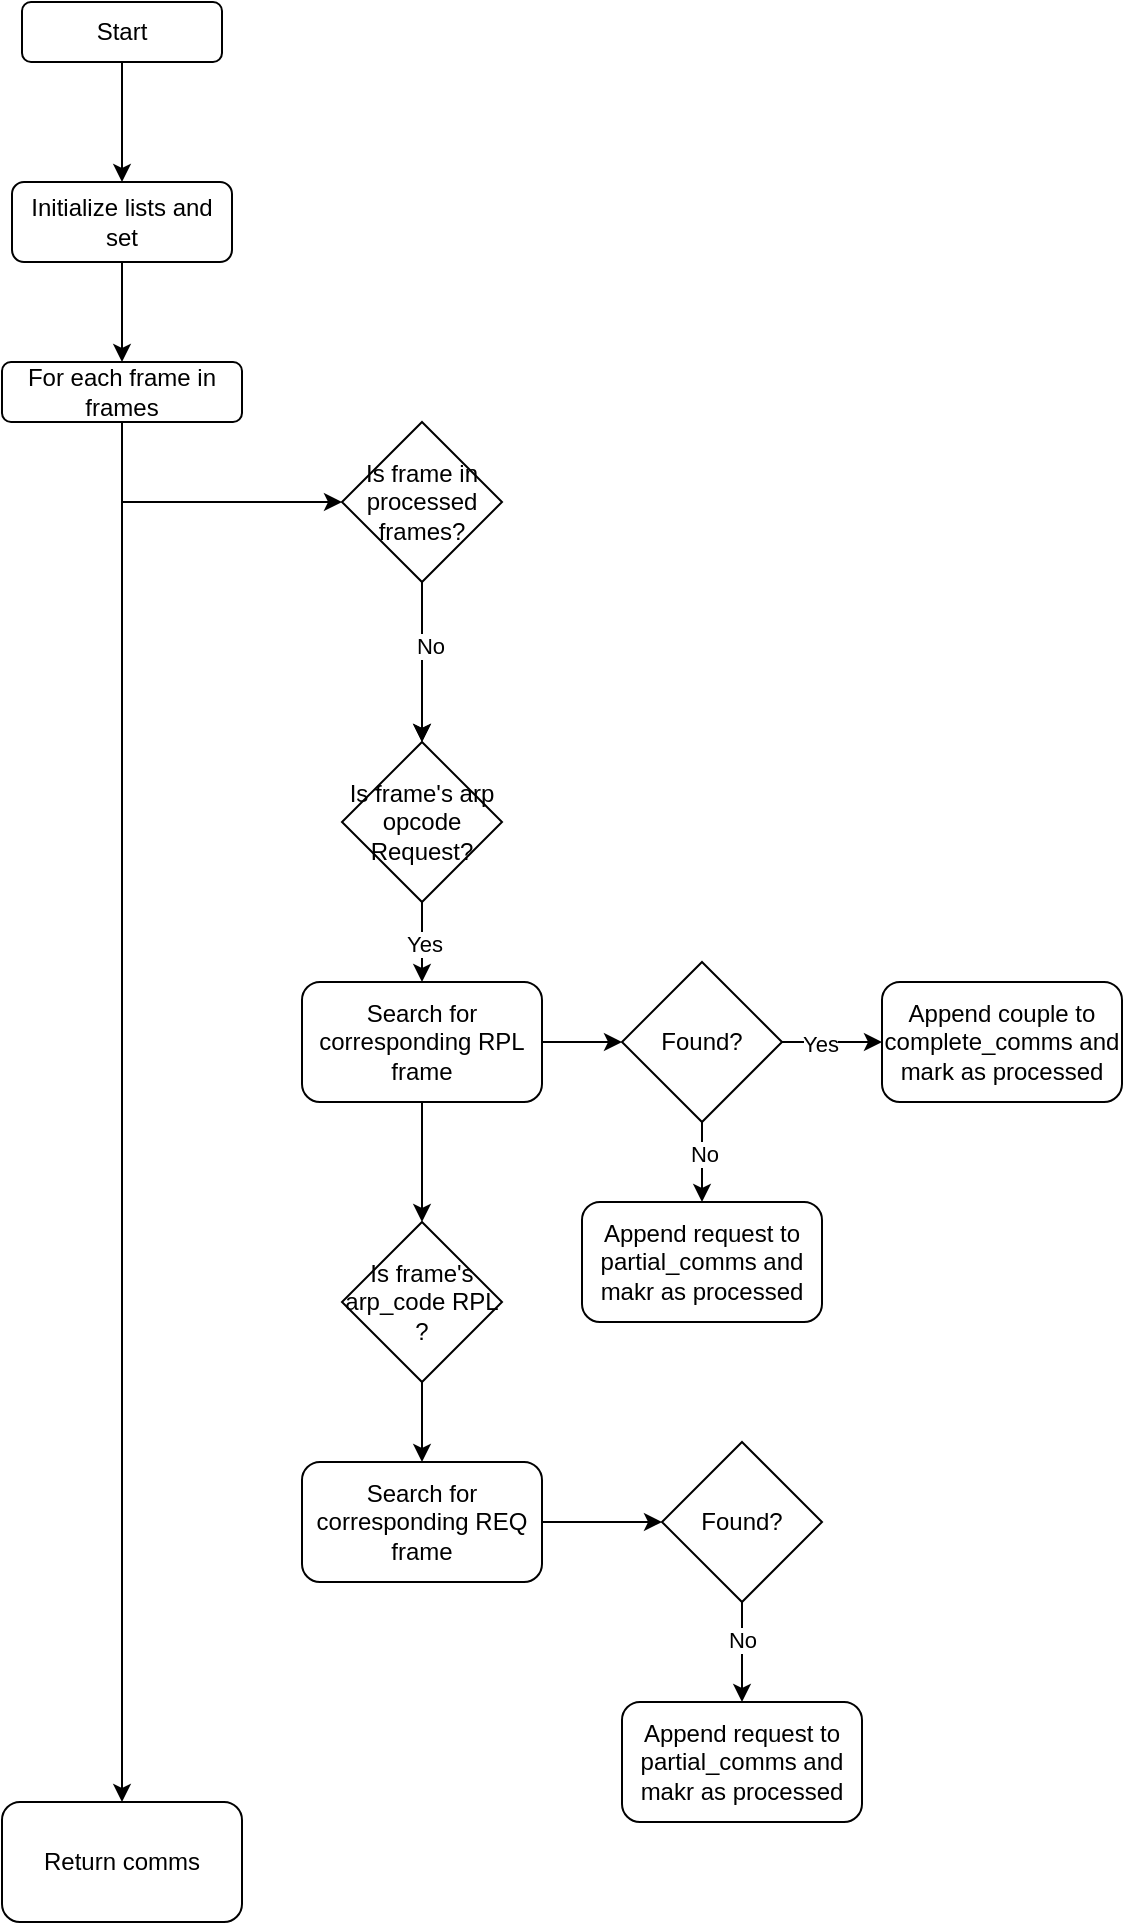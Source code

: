 <mxfile version="22.0.4" type="device">
  <diagram id="C5RBs43oDa-KdzZeNtuy" name="Page-1">
    <mxGraphModel dx="712" dy="782" grid="1" gridSize="10" guides="1" tooltips="1" connect="1" arrows="1" fold="1" page="1" pageScale="1" pageWidth="827" pageHeight="1169" math="0" shadow="0">
      <root>
        <mxCell id="WIyWlLk6GJQsqaUBKTNV-0" />
        <mxCell id="WIyWlLk6GJQsqaUBKTNV-1" parent="WIyWlLk6GJQsqaUBKTNV-0" />
        <mxCell id="pl3rzOe7wdrNcZlgVrJT-0" style="edgeStyle=orthogonalEdgeStyle;rounded=0;orthogonalLoop=1;jettySize=auto;html=1;exitX=0.5;exitY=1;exitDx=0;exitDy=0;" edge="1" parent="WIyWlLk6GJQsqaUBKTNV-1" source="WIyWlLk6GJQsqaUBKTNV-3" target="pl3rzOe7wdrNcZlgVrJT-1">
          <mxGeometry relative="1" as="geometry">
            <mxPoint x="210" y="160" as="targetPoint" />
          </mxGeometry>
        </mxCell>
        <mxCell id="WIyWlLk6GJQsqaUBKTNV-3" value="Start" style="rounded=1;whiteSpace=wrap;html=1;fontSize=12;glass=0;strokeWidth=1;shadow=0;" parent="WIyWlLk6GJQsqaUBKTNV-1" vertex="1">
          <mxGeometry x="160" y="80" width="100" height="30" as="geometry" />
        </mxCell>
        <mxCell id="pl3rzOe7wdrNcZlgVrJT-2" style="edgeStyle=orthogonalEdgeStyle;rounded=0;orthogonalLoop=1;jettySize=auto;html=1;exitX=0.5;exitY=1;exitDx=0;exitDy=0;entryX=0.5;entryY=0;entryDx=0;entryDy=0;" edge="1" parent="WIyWlLk6GJQsqaUBKTNV-1" source="pl3rzOe7wdrNcZlgVrJT-1" target="pl3rzOe7wdrNcZlgVrJT-3">
          <mxGeometry relative="1" as="geometry">
            <mxPoint x="210" y="260" as="targetPoint" />
          </mxGeometry>
        </mxCell>
        <mxCell id="pl3rzOe7wdrNcZlgVrJT-1" value="Initialize lists and set" style="rounded=1;whiteSpace=wrap;html=1;" vertex="1" parent="WIyWlLk6GJQsqaUBKTNV-1">
          <mxGeometry x="155" y="170" width="110" height="40" as="geometry" />
        </mxCell>
        <mxCell id="pl3rzOe7wdrNcZlgVrJT-5" style="edgeStyle=orthogonalEdgeStyle;rounded=0;orthogonalLoop=1;jettySize=auto;html=1;exitX=0.5;exitY=1;exitDx=0;exitDy=0;" edge="1" parent="WIyWlLk6GJQsqaUBKTNV-1" source="pl3rzOe7wdrNcZlgVrJT-3" target="pl3rzOe7wdrNcZlgVrJT-6">
          <mxGeometry relative="1" as="geometry">
            <mxPoint x="210" y="750" as="targetPoint" />
          </mxGeometry>
        </mxCell>
        <mxCell id="pl3rzOe7wdrNcZlgVrJT-10" style="edgeStyle=orthogonalEdgeStyle;rounded=0;orthogonalLoop=1;jettySize=auto;html=1;exitX=0.5;exitY=1;exitDx=0;exitDy=0;entryX=0;entryY=0.5;entryDx=0;entryDy=0;" edge="1" parent="WIyWlLk6GJQsqaUBKTNV-1" source="pl3rzOe7wdrNcZlgVrJT-3" target="pl3rzOe7wdrNcZlgVrJT-9">
          <mxGeometry relative="1" as="geometry" />
        </mxCell>
        <mxCell id="pl3rzOe7wdrNcZlgVrJT-3" value="For each frame in frames" style="whiteSpace=wrap;html=1;rounded=1;" vertex="1" parent="WIyWlLk6GJQsqaUBKTNV-1">
          <mxGeometry x="150" y="260" width="120" height="30" as="geometry" />
        </mxCell>
        <mxCell id="pl3rzOe7wdrNcZlgVrJT-6" value="Return comms" style="rounded=1;whiteSpace=wrap;html=1;" vertex="1" parent="WIyWlLk6GJQsqaUBKTNV-1">
          <mxGeometry x="150" y="980" width="120" height="60" as="geometry" />
        </mxCell>
        <mxCell id="pl3rzOe7wdrNcZlgVrJT-12" value="" style="edgeStyle=orthogonalEdgeStyle;rounded=0;orthogonalLoop=1;jettySize=auto;html=1;" edge="1" parent="WIyWlLk6GJQsqaUBKTNV-1" source="pl3rzOe7wdrNcZlgVrJT-9" target="pl3rzOe7wdrNcZlgVrJT-11">
          <mxGeometry relative="1" as="geometry" />
        </mxCell>
        <mxCell id="pl3rzOe7wdrNcZlgVrJT-13" value="" style="edgeStyle=orthogonalEdgeStyle;rounded=0;orthogonalLoop=1;jettySize=auto;html=1;" edge="1" parent="WIyWlLk6GJQsqaUBKTNV-1" source="pl3rzOe7wdrNcZlgVrJT-9" target="pl3rzOe7wdrNcZlgVrJT-11">
          <mxGeometry relative="1" as="geometry" />
        </mxCell>
        <mxCell id="pl3rzOe7wdrNcZlgVrJT-14" value="No" style="edgeLabel;html=1;align=center;verticalAlign=middle;resizable=0;points=[];" vertex="1" connectable="0" parent="pl3rzOe7wdrNcZlgVrJT-13">
          <mxGeometry x="-0.2" y="4" relative="1" as="geometry">
            <mxPoint as="offset" />
          </mxGeometry>
        </mxCell>
        <mxCell id="pl3rzOe7wdrNcZlgVrJT-9" value="Is frame in processed frames?" style="rhombus;whiteSpace=wrap;html=1;" vertex="1" parent="WIyWlLk6GJQsqaUBKTNV-1">
          <mxGeometry x="320" y="290" width="80" height="80" as="geometry" />
        </mxCell>
        <mxCell id="pl3rzOe7wdrNcZlgVrJT-15" style="edgeStyle=orthogonalEdgeStyle;rounded=0;orthogonalLoop=1;jettySize=auto;html=1;exitX=0.5;exitY=1;exitDx=0;exitDy=0;entryX=0.5;entryY=0;entryDx=0;entryDy=0;" edge="1" parent="WIyWlLk6GJQsqaUBKTNV-1" source="pl3rzOe7wdrNcZlgVrJT-11" target="pl3rzOe7wdrNcZlgVrJT-17">
          <mxGeometry relative="1" as="geometry">
            <mxPoint x="360" y="585" as="targetPoint" />
          </mxGeometry>
        </mxCell>
        <mxCell id="pl3rzOe7wdrNcZlgVrJT-19" value="Yes" style="edgeLabel;html=1;align=center;verticalAlign=middle;resizable=0;points=[];" vertex="1" connectable="0" parent="pl3rzOe7wdrNcZlgVrJT-15">
          <mxGeometry x="0.054" y="1" relative="1" as="geometry">
            <mxPoint as="offset" />
          </mxGeometry>
        </mxCell>
        <mxCell id="pl3rzOe7wdrNcZlgVrJT-11" value="Is frame&#39;s arp opcode Request?" style="rhombus;whiteSpace=wrap;html=1;" vertex="1" parent="WIyWlLk6GJQsqaUBKTNV-1">
          <mxGeometry x="320" y="450" width="80" height="80" as="geometry" />
        </mxCell>
        <mxCell id="pl3rzOe7wdrNcZlgVrJT-20" style="edgeStyle=orthogonalEdgeStyle;rounded=0;orthogonalLoop=1;jettySize=auto;html=1;exitX=1;exitY=0.5;exitDx=0;exitDy=0;" edge="1" parent="WIyWlLk6GJQsqaUBKTNV-1" source="pl3rzOe7wdrNcZlgVrJT-17" target="pl3rzOe7wdrNcZlgVrJT-21">
          <mxGeometry relative="1" as="geometry">
            <mxPoint x="500" y="600" as="targetPoint" />
          </mxGeometry>
        </mxCell>
        <mxCell id="pl3rzOe7wdrNcZlgVrJT-32" style="edgeStyle=orthogonalEdgeStyle;rounded=0;orthogonalLoop=1;jettySize=auto;html=1;exitX=0.5;exitY=1;exitDx=0;exitDy=0;" edge="1" parent="WIyWlLk6GJQsqaUBKTNV-1" source="pl3rzOe7wdrNcZlgVrJT-17" target="pl3rzOe7wdrNcZlgVrJT-33">
          <mxGeometry relative="1" as="geometry">
            <mxPoint x="360" y="690" as="targetPoint" />
          </mxGeometry>
        </mxCell>
        <mxCell id="pl3rzOe7wdrNcZlgVrJT-17" value="Search for corresponding RPL frame" style="rounded=1;whiteSpace=wrap;html=1;" vertex="1" parent="WIyWlLk6GJQsqaUBKTNV-1">
          <mxGeometry x="300" y="570" width="120" height="60" as="geometry" />
        </mxCell>
        <mxCell id="pl3rzOe7wdrNcZlgVrJT-22" style="edgeStyle=orthogonalEdgeStyle;rounded=0;orthogonalLoop=1;jettySize=auto;html=1;exitX=1;exitY=0.5;exitDx=0;exitDy=0;" edge="1" parent="WIyWlLk6GJQsqaUBKTNV-1" source="pl3rzOe7wdrNcZlgVrJT-21" target="pl3rzOe7wdrNcZlgVrJT-23">
          <mxGeometry relative="1" as="geometry">
            <mxPoint x="600" y="600" as="targetPoint" />
          </mxGeometry>
        </mxCell>
        <mxCell id="pl3rzOe7wdrNcZlgVrJT-24" value="Yes" style="edgeLabel;html=1;align=center;verticalAlign=middle;resizable=0;points=[];" vertex="1" connectable="0" parent="pl3rzOe7wdrNcZlgVrJT-22">
          <mxGeometry x="-0.24" y="-1" relative="1" as="geometry">
            <mxPoint as="offset" />
          </mxGeometry>
        </mxCell>
        <mxCell id="pl3rzOe7wdrNcZlgVrJT-25" style="edgeStyle=orthogonalEdgeStyle;rounded=0;orthogonalLoop=1;jettySize=auto;html=1;exitX=0.5;exitY=1;exitDx=0;exitDy=0;" edge="1" parent="WIyWlLk6GJQsqaUBKTNV-1" source="pl3rzOe7wdrNcZlgVrJT-21" target="pl3rzOe7wdrNcZlgVrJT-26">
          <mxGeometry relative="1" as="geometry">
            <mxPoint x="500" y="700" as="targetPoint" />
          </mxGeometry>
        </mxCell>
        <mxCell id="pl3rzOe7wdrNcZlgVrJT-27" value="No" style="edgeLabel;html=1;align=center;verticalAlign=middle;resizable=0;points=[];" vertex="1" connectable="0" parent="pl3rzOe7wdrNcZlgVrJT-25">
          <mxGeometry x="-0.2" y="1" relative="1" as="geometry">
            <mxPoint as="offset" />
          </mxGeometry>
        </mxCell>
        <mxCell id="pl3rzOe7wdrNcZlgVrJT-21" value="Found?" style="rhombus;whiteSpace=wrap;html=1;" vertex="1" parent="WIyWlLk6GJQsqaUBKTNV-1">
          <mxGeometry x="460" y="560" width="80" height="80" as="geometry" />
        </mxCell>
        <mxCell id="pl3rzOe7wdrNcZlgVrJT-23" value="Append couple to complete_comms and mark as processed" style="rounded=1;whiteSpace=wrap;html=1;" vertex="1" parent="WIyWlLk6GJQsqaUBKTNV-1">
          <mxGeometry x="590" y="570" width="120" height="60" as="geometry" />
        </mxCell>
        <mxCell id="pl3rzOe7wdrNcZlgVrJT-26" value="Append request to partial_comms and makr as processed" style="rounded=1;whiteSpace=wrap;html=1;" vertex="1" parent="WIyWlLk6GJQsqaUBKTNV-1">
          <mxGeometry x="440" y="680" width="120" height="60" as="geometry" />
        </mxCell>
        <mxCell id="pl3rzOe7wdrNcZlgVrJT-34" style="edgeStyle=orthogonalEdgeStyle;rounded=0;orthogonalLoop=1;jettySize=auto;html=1;exitX=0.5;exitY=1;exitDx=0;exitDy=0;entryX=0.5;entryY=0;entryDx=0;entryDy=0;" edge="1" parent="WIyWlLk6GJQsqaUBKTNV-1" source="pl3rzOe7wdrNcZlgVrJT-33" target="pl3rzOe7wdrNcZlgVrJT-35">
          <mxGeometry relative="1" as="geometry">
            <mxPoint x="360" y="810" as="targetPoint" />
          </mxGeometry>
        </mxCell>
        <mxCell id="pl3rzOe7wdrNcZlgVrJT-33" value="Is frame&#39;s arp_code RPL ?" style="rhombus;whiteSpace=wrap;html=1;" vertex="1" parent="WIyWlLk6GJQsqaUBKTNV-1">
          <mxGeometry x="320" y="690" width="80" height="80" as="geometry" />
        </mxCell>
        <mxCell id="pl3rzOe7wdrNcZlgVrJT-37" style="edgeStyle=orthogonalEdgeStyle;rounded=0;orthogonalLoop=1;jettySize=auto;html=1;exitX=1;exitY=0.5;exitDx=0;exitDy=0;entryX=0;entryY=0.5;entryDx=0;entryDy=0;" edge="1" parent="WIyWlLk6GJQsqaUBKTNV-1" source="pl3rzOe7wdrNcZlgVrJT-35" target="pl3rzOe7wdrNcZlgVrJT-36">
          <mxGeometry relative="1" as="geometry" />
        </mxCell>
        <mxCell id="pl3rzOe7wdrNcZlgVrJT-35" value="Search for corresponding REQ frame" style="rounded=1;whiteSpace=wrap;html=1;" vertex="1" parent="WIyWlLk6GJQsqaUBKTNV-1">
          <mxGeometry x="300" y="810" width="120" height="60" as="geometry" />
        </mxCell>
        <mxCell id="pl3rzOe7wdrNcZlgVrJT-39" style="edgeStyle=orthogonalEdgeStyle;rounded=0;orthogonalLoop=1;jettySize=auto;html=1;exitX=0.5;exitY=1;exitDx=0;exitDy=0;entryX=0.5;entryY=0;entryDx=0;entryDy=0;" edge="1" parent="WIyWlLk6GJQsqaUBKTNV-1" source="pl3rzOe7wdrNcZlgVrJT-36" target="pl3rzOe7wdrNcZlgVrJT-38">
          <mxGeometry relative="1" as="geometry" />
        </mxCell>
        <mxCell id="pl3rzOe7wdrNcZlgVrJT-40" value="No" style="edgeLabel;html=1;align=center;verticalAlign=middle;resizable=0;points=[];" vertex="1" connectable="0" parent="pl3rzOe7wdrNcZlgVrJT-39">
          <mxGeometry x="-0.24" relative="1" as="geometry">
            <mxPoint as="offset" />
          </mxGeometry>
        </mxCell>
        <mxCell id="pl3rzOe7wdrNcZlgVrJT-36" value="Found?" style="rhombus;whiteSpace=wrap;html=1;" vertex="1" parent="WIyWlLk6GJQsqaUBKTNV-1">
          <mxGeometry x="480" y="800" width="80" height="80" as="geometry" />
        </mxCell>
        <mxCell id="pl3rzOe7wdrNcZlgVrJT-38" value="Append request to partial_comms and makr as processed" style="rounded=1;whiteSpace=wrap;html=1;" vertex="1" parent="WIyWlLk6GJQsqaUBKTNV-1">
          <mxGeometry x="460" y="930" width="120" height="60" as="geometry" />
        </mxCell>
      </root>
    </mxGraphModel>
  </diagram>
</mxfile>
